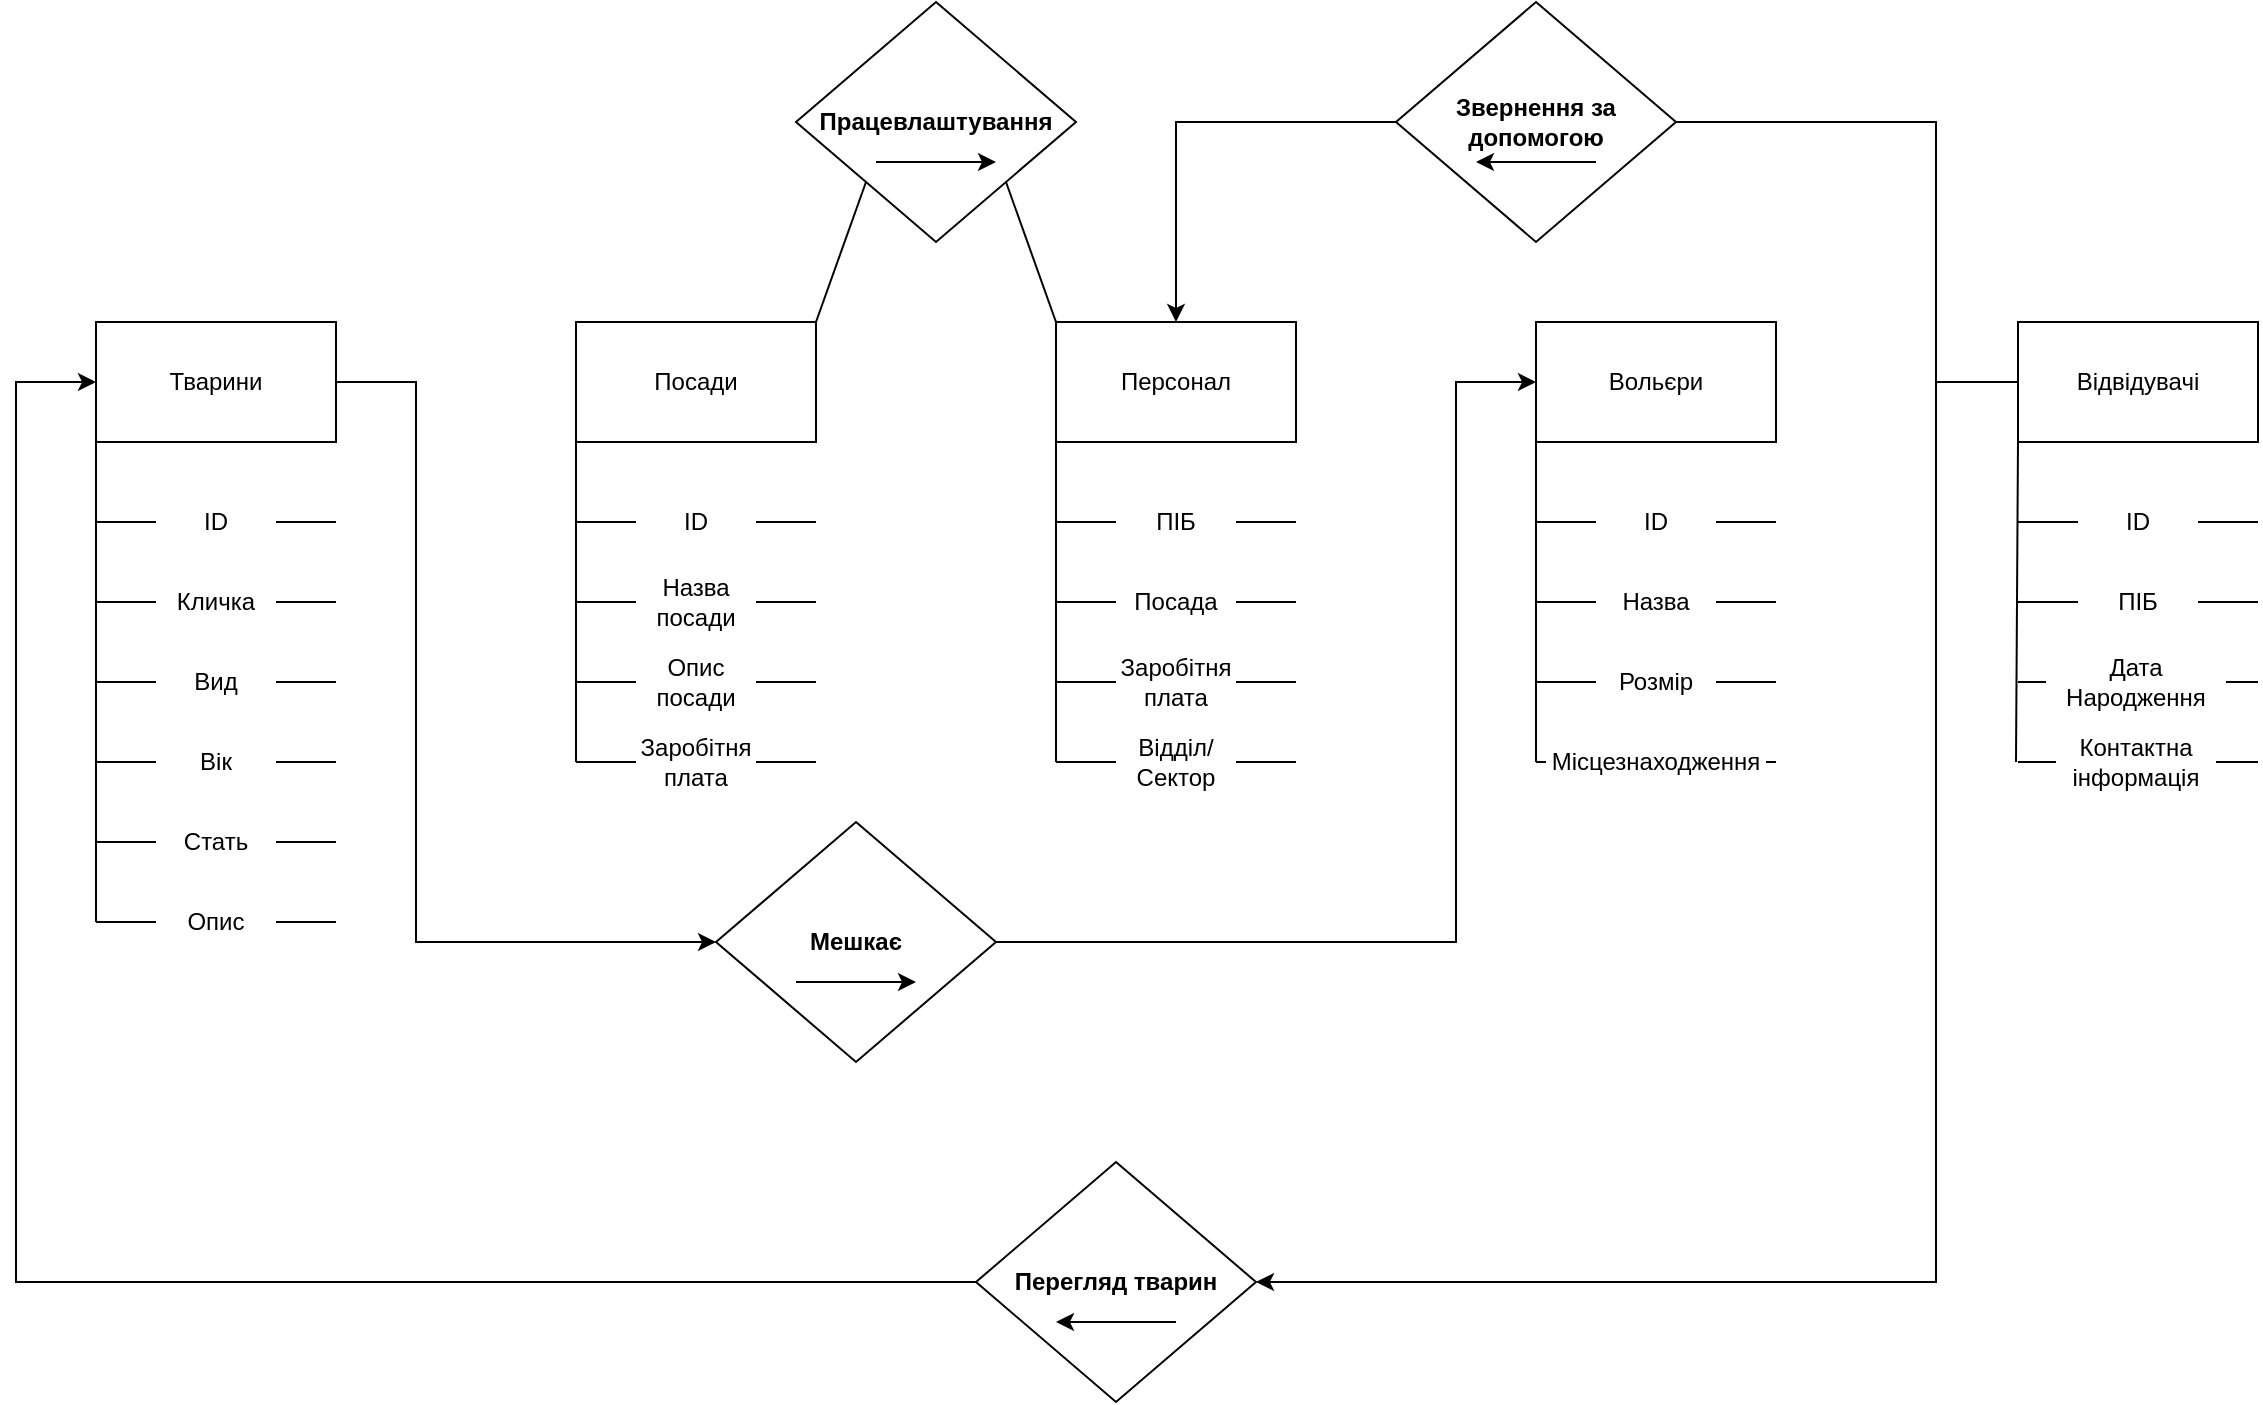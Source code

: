 <mxfile version="24.2.2" type="github">
  <diagram name="Страница — 1" id="UGFVoXprlMioHraaz0kg">
    <mxGraphModel dx="1741" dy="986" grid="1" gridSize="10" guides="1" tooltips="1" connect="1" arrows="1" fold="1" page="1" pageScale="1" pageWidth="827" pageHeight="1169" math="0" shadow="0">
      <root>
        <mxCell id="0" />
        <mxCell id="1" parent="0" />
        <mxCell id="njwZ9r9fnMR_rZ6JK7Yb-1" value="Тварини" style="rounded=0;whiteSpace=wrap;html=1;" vertex="1" parent="1">
          <mxGeometry x="160" y="200" width="120" height="60" as="geometry" />
        </mxCell>
        <mxCell id="njwZ9r9fnMR_rZ6JK7Yb-2" value="" style="endArrow=none;html=1;rounded=0;entryX=0;entryY=1;entryDx=0;entryDy=0;" edge="1" parent="1" target="njwZ9r9fnMR_rZ6JK7Yb-1">
          <mxGeometry width="50" height="50" relative="1" as="geometry">
            <mxPoint x="160" y="500" as="sourcePoint" />
            <mxPoint x="300" y="450" as="targetPoint" />
          </mxGeometry>
        </mxCell>
        <mxCell id="njwZ9r9fnMR_rZ6JK7Yb-3" value="" style="endArrow=none;html=1;rounded=0;" edge="1" parent="1" source="njwZ9r9fnMR_rZ6JK7Yb-9">
          <mxGeometry width="50" height="50" relative="1" as="geometry">
            <mxPoint x="160" y="300" as="sourcePoint" />
            <mxPoint x="280" y="300" as="targetPoint" />
          </mxGeometry>
        </mxCell>
        <mxCell id="njwZ9r9fnMR_rZ6JK7Yb-4" value="" style="endArrow=none;html=1;rounded=0;" edge="1" parent="1" source="njwZ9r9fnMR_rZ6JK7Yb-11">
          <mxGeometry width="50" height="50" relative="1" as="geometry">
            <mxPoint x="160" y="340" as="sourcePoint" />
            <mxPoint x="280" y="340" as="targetPoint" />
          </mxGeometry>
        </mxCell>
        <mxCell id="njwZ9r9fnMR_rZ6JK7Yb-5" value="" style="endArrow=none;html=1;rounded=0;" edge="1" parent="1" source="njwZ9r9fnMR_rZ6JK7Yb-13">
          <mxGeometry width="50" height="50" relative="1" as="geometry">
            <mxPoint x="160" y="380" as="sourcePoint" />
            <mxPoint x="280" y="380" as="targetPoint" />
          </mxGeometry>
        </mxCell>
        <mxCell id="njwZ9r9fnMR_rZ6JK7Yb-6" value="" style="endArrow=none;html=1;rounded=0;" edge="1" parent="1" source="njwZ9r9fnMR_rZ6JK7Yb-15">
          <mxGeometry width="50" height="50" relative="1" as="geometry">
            <mxPoint x="160" y="420" as="sourcePoint" />
            <mxPoint x="280" y="420" as="targetPoint" />
          </mxGeometry>
        </mxCell>
        <mxCell id="njwZ9r9fnMR_rZ6JK7Yb-7" value="" style="endArrow=none;html=1;rounded=0;" edge="1" parent="1" source="njwZ9r9fnMR_rZ6JK7Yb-18">
          <mxGeometry width="50" height="50" relative="1" as="geometry">
            <mxPoint x="160" y="460" as="sourcePoint" />
            <mxPoint x="280" y="460" as="targetPoint" />
          </mxGeometry>
        </mxCell>
        <mxCell id="njwZ9r9fnMR_rZ6JK7Yb-10" value="" style="endArrow=none;html=1;rounded=0;" edge="1" parent="1" target="njwZ9r9fnMR_rZ6JK7Yb-9">
          <mxGeometry width="50" height="50" relative="1" as="geometry">
            <mxPoint x="160" y="300" as="sourcePoint" />
            <mxPoint x="280" y="300" as="targetPoint" />
          </mxGeometry>
        </mxCell>
        <mxCell id="njwZ9r9fnMR_rZ6JK7Yb-9" value="ID" style="text;html=1;align=center;verticalAlign=middle;whiteSpace=wrap;rounded=0;" vertex="1" parent="1">
          <mxGeometry x="190" y="290" width="60" height="20" as="geometry" />
        </mxCell>
        <mxCell id="njwZ9r9fnMR_rZ6JK7Yb-12" value="" style="endArrow=none;html=1;rounded=0;" edge="1" parent="1" target="njwZ9r9fnMR_rZ6JK7Yb-11">
          <mxGeometry width="50" height="50" relative="1" as="geometry">
            <mxPoint x="160" y="340" as="sourcePoint" />
            <mxPoint x="280" y="340" as="targetPoint" />
          </mxGeometry>
        </mxCell>
        <mxCell id="njwZ9r9fnMR_rZ6JK7Yb-11" value="Кличка" style="text;html=1;align=center;verticalAlign=middle;whiteSpace=wrap;rounded=0;" vertex="1" parent="1">
          <mxGeometry x="190" y="330" width="60" height="20" as="geometry" />
        </mxCell>
        <mxCell id="njwZ9r9fnMR_rZ6JK7Yb-14" value="" style="endArrow=none;html=1;rounded=0;" edge="1" parent="1" target="njwZ9r9fnMR_rZ6JK7Yb-13">
          <mxGeometry width="50" height="50" relative="1" as="geometry">
            <mxPoint x="160" y="380" as="sourcePoint" />
            <mxPoint x="280" y="380" as="targetPoint" />
          </mxGeometry>
        </mxCell>
        <mxCell id="njwZ9r9fnMR_rZ6JK7Yb-13" value="Вид" style="text;html=1;align=center;verticalAlign=middle;whiteSpace=wrap;rounded=0;" vertex="1" parent="1">
          <mxGeometry x="190" y="370" width="60" height="20" as="geometry" />
        </mxCell>
        <mxCell id="njwZ9r9fnMR_rZ6JK7Yb-16" value="" style="endArrow=none;html=1;rounded=0;" edge="1" parent="1" target="njwZ9r9fnMR_rZ6JK7Yb-15">
          <mxGeometry width="50" height="50" relative="1" as="geometry">
            <mxPoint x="160" y="420" as="sourcePoint" />
            <mxPoint x="280" y="420" as="targetPoint" />
          </mxGeometry>
        </mxCell>
        <mxCell id="njwZ9r9fnMR_rZ6JK7Yb-15" value="Вік" style="text;html=1;align=center;verticalAlign=middle;whiteSpace=wrap;rounded=0;" vertex="1" parent="1">
          <mxGeometry x="190" y="410" width="60" height="20" as="geometry" />
        </mxCell>
        <mxCell id="njwZ9r9fnMR_rZ6JK7Yb-17" value="" style="endArrow=none;html=1;rounded=0;" edge="1" parent="1" source="njwZ9r9fnMR_rZ6JK7Yb-20">
          <mxGeometry width="50" height="50" relative="1" as="geometry">
            <mxPoint x="160" y="500" as="sourcePoint" />
            <mxPoint x="280" y="500" as="targetPoint" />
          </mxGeometry>
        </mxCell>
        <mxCell id="njwZ9r9fnMR_rZ6JK7Yb-19" value="" style="endArrow=none;html=1;rounded=0;" edge="1" parent="1" target="njwZ9r9fnMR_rZ6JK7Yb-18">
          <mxGeometry width="50" height="50" relative="1" as="geometry">
            <mxPoint x="160" y="460" as="sourcePoint" />
            <mxPoint x="280" y="460" as="targetPoint" />
          </mxGeometry>
        </mxCell>
        <mxCell id="njwZ9r9fnMR_rZ6JK7Yb-18" value="Стать" style="text;html=1;align=center;verticalAlign=middle;whiteSpace=wrap;rounded=0;" vertex="1" parent="1">
          <mxGeometry x="190" y="450" width="60" height="20" as="geometry" />
        </mxCell>
        <mxCell id="njwZ9r9fnMR_rZ6JK7Yb-21" value="" style="endArrow=none;html=1;rounded=0;" edge="1" parent="1" target="njwZ9r9fnMR_rZ6JK7Yb-20">
          <mxGeometry width="50" height="50" relative="1" as="geometry">
            <mxPoint x="160" y="500" as="sourcePoint" />
            <mxPoint x="280" y="500" as="targetPoint" />
          </mxGeometry>
        </mxCell>
        <mxCell id="njwZ9r9fnMR_rZ6JK7Yb-20" value="Опис" style="text;html=1;align=center;verticalAlign=middle;whiteSpace=wrap;rounded=0;" vertex="1" parent="1">
          <mxGeometry x="190" y="490" width="60" height="20" as="geometry" />
        </mxCell>
        <mxCell id="njwZ9r9fnMR_rZ6JK7Yb-22" value="Посади" style="rounded=0;whiteSpace=wrap;html=1;" vertex="1" parent="1">
          <mxGeometry x="400" y="200" width="120" height="60" as="geometry" />
        </mxCell>
        <mxCell id="njwZ9r9fnMR_rZ6JK7Yb-23" value="" style="endArrow=none;html=1;rounded=0;entryX=0;entryY=1;entryDx=0;entryDy=0;" edge="1" parent="1" target="njwZ9r9fnMR_rZ6JK7Yb-22">
          <mxGeometry width="50" height="50" relative="1" as="geometry">
            <mxPoint x="400" y="420" as="sourcePoint" />
            <mxPoint x="540" y="450" as="targetPoint" />
          </mxGeometry>
        </mxCell>
        <mxCell id="njwZ9r9fnMR_rZ6JK7Yb-24" value="" style="endArrow=none;html=1;rounded=0;" edge="1" parent="1" source="njwZ9r9fnMR_rZ6JK7Yb-30">
          <mxGeometry width="50" height="50" relative="1" as="geometry">
            <mxPoint x="400" y="300" as="sourcePoint" />
            <mxPoint x="520" y="300" as="targetPoint" />
          </mxGeometry>
        </mxCell>
        <mxCell id="njwZ9r9fnMR_rZ6JK7Yb-25" value="" style="endArrow=none;html=1;rounded=0;" edge="1" parent="1" source="njwZ9r9fnMR_rZ6JK7Yb-32">
          <mxGeometry width="50" height="50" relative="1" as="geometry">
            <mxPoint x="400" y="340" as="sourcePoint" />
            <mxPoint x="520" y="340" as="targetPoint" />
          </mxGeometry>
        </mxCell>
        <mxCell id="njwZ9r9fnMR_rZ6JK7Yb-26" value="" style="endArrow=none;html=1;rounded=0;" edge="1" parent="1" source="njwZ9r9fnMR_rZ6JK7Yb-34">
          <mxGeometry width="50" height="50" relative="1" as="geometry">
            <mxPoint x="400" y="380" as="sourcePoint" />
            <mxPoint x="520" y="380" as="targetPoint" />
          </mxGeometry>
        </mxCell>
        <mxCell id="njwZ9r9fnMR_rZ6JK7Yb-27" value="" style="endArrow=none;html=1;rounded=0;" edge="1" parent="1" source="njwZ9r9fnMR_rZ6JK7Yb-36">
          <mxGeometry width="50" height="50" relative="1" as="geometry">
            <mxPoint x="400" y="420" as="sourcePoint" />
            <mxPoint x="520" y="420" as="targetPoint" />
          </mxGeometry>
        </mxCell>
        <mxCell id="njwZ9r9fnMR_rZ6JK7Yb-29" value="" style="endArrow=none;html=1;rounded=0;" edge="1" parent="1" target="njwZ9r9fnMR_rZ6JK7Yb-30">
          <mxGeometry width="50" height="50" relative="1" as="geometry">
            <mxPoint x="400" y="300" as="sourcePoint" />
            <mxPoint x="520" y="300" as="targetPoint" />
          </mxGeometry>
        </mxCell>
        <mxCell id="njwZ9r9fnMR_rZ6JK7Yb-30" value="ID" style="text;html=1;align=center;verticalAlign=middle;whiteSpace=wrap;rounded=0;" vertex="1" parent="1">
          <mxGeometry x="430" y="290" width="60" height="20" as="geometry" />
        </mxCell>
        <mxCell id="njwZ9r9fnMR_rZ6JK7Yb-31" value="" style="endArrow=none;html=1;rounded=0;" edge="1" parent="1" target="njwZ9r9fnMR_rZ6JK7Yb-32">
          <mxGeometry width="50" height="50" relative="1" as="geometry">
            <mxPoint x="400" y="340" as="sourcePoint" />
            <mxPoint x="520" y="340" as="targetPoint" />
          </mxGeometry>
        </mxCell>
        <mxCell id="njwZ9r9fnMR_rZ6JK7Yb-32" value="Назва посади" style="text;html=1;align=center;verticalAlign=middle;whiteSpace=wrap;rounded=0;" vertex="1" parent="1">
          <mxGeometry x="430" y="330" width="60" height="20" as="geometry" />
        </mxCell>
        <mxCell id="njwZ9r9fnMR_rZ6JK7Yb-33" value="" style="endArrow=none;html=1;rounded=0;" edge="1" parent="1" target="njwZ9r9fnMR_rZ6JK7Yb-34">
          <mxGeometry width="50" height="50" relative="1" as="geometry">
            <mxPoint x="400" y="380" as="sourcePoint" />
            <mxPoint x="520" y="380" as="targetPoint" />
          </mxGeometry>
        </mxCell>
        <mxCell id="njwZ9r9fnMR_rZ6JK7Yb-34" value="Опис посади" style="text;html=1;align=center;verticalAlign=middle;whiteSpace=wrap;rounded=0;" vertex="1" parent="1">
          <mxGeometry x="430" y="370" width="60" height="20" as="geometry" />
        </mxCell>
        <mxCell id="njwZ9r9fnMR_rZ6JK7Yb-35" value="" style="endArrow=none;html=1;rounded=0;" edge="1" parent="1" target="njwZ9r9fnMR_rZ6JK7Yb-36">
          <mxGeometry width="50" height="50" relative="1" as="geometry">
            <mxPoint x="400" y="420" as="sourcePoint" />
            <mxPoint x="520" y="420" as="targetPoint" />
          </mxGeometry>
        </mxCell>
        <mxCell id="njwZ9r9fnMR_rZ6JK7Yb-36" value="Заробітня плата" style="text;html=1;align=center;verticalAlign=middle;whiteSpace=wrap;rounded=0;" vertex="1" parent="1">
          <mxGeometry x="430" y="410" width="60" height="20" as="geometry" />
        </mxCell>
        <mxCell id="njwZ9r9fnMR_rZ6JK7Yb-42" value="Персонал" style="rounded=0;whiteSpace=wrap;html=1;" vertex="1" parent="1">
          <mxGeometry x="640" y="200" width="120" height="60" as="geometry" />
        </mxCell>
        <mxCell id="njwZ9r9fnMR_rZ6JK7Yb-43" value="" style="endArrow=none;html=1;rounded=0;entryX=0;entryY=1;entryDx=0;entryDy=0;" edge="1" parent="1" target="njwZ9r9fnMR_rZ6JK7Yb-42">
          <mxGeometry width="50" height="50" relative="1" as="geometry">
            <mxPoint x="640" y="420" as="sourcePoint" />
            <mxPoint x="780" y="450" as="targetPoint" />
          </mxGeometry>
        </mxCell>
        <mxCell id="njwZ9r9fnMR_rZ6JK7Yb-44" value="" style="endArrow=none;html=1;rounded=0;" edge="1" parent="1" source="njwZ9r9fnMR_rZ6JK7Yb-50">
          <mxGeometry width="50" height="50" relative="1" as="geometry">
            <mxPoint x="640" y="300" as="sourcePoint" />
            <mxPoint x="760" y="300" as="targetPoint" />
          </mxGeometry>
        </mxCell>
        <mxCell id="njwZ9r9fnMR_rZ6JK7Yb-45" value="" style="endArrow=none;html=1;rounded=0;" edge="1" parent="1" source="njwZ9r9fnMR_rZ6JK7Yb-52">
          <mxGeometry width="50" height="50" relative="1" as="geometry">
            <mxPoint x="640" y="340" as="sourcePoint" />
            <mxPoint x="760" y="340" as="targetPoint" />
          </mxGeometry>
        </mxCell>
        <mxCell id="njwZ9r9fnMR_rZ6JK7Yb-46" value="" style="endArrow=none;html=1;rounded=0;" edge="1" parent="1" source="njwZ9r9fnMR_rZ6JK7Yb-54">
          <mxGeometry width="50" height="50" relative="1" as="geometry">
            <mxPoint x="640" y="380" as="sourcePoint" />
            <mxPoint x="760" y="380" as="targetPoint" />
          </mxGeometry>
        </mxCell>
        <mxCell id="njwZ9r9fnMR_rZ6JK7Yb-47" value="" style="endArrow=none;html=1;rounded=0;" edge="1" parent="1" source="njwZ9r9fnMR_rZ6JK7Yb-56">
          <mxGeometry width="50" height="50" relative="1" as="geometry">
            <mxPoint x="640" y="420" as="sourcePoint" />
            <mxPoint x="760" y="420" as="targetPoint" />
          </mxGeometry>
        </mxCell>
        <mxCell id="njwZ9r9fnMR_rZ6JK7Yb-49" value="" style="endArrow=none;html=1;rounded=0;" edge="1" parent="1" target="njwZ9r9fnMR_rZ6JK7Yb-50">
          <mxGeometry width="50" height="50" relative="1" as="geometry">
            <mxPoint x="640" y="300" as="sourcePoint" />
            <mxPoint x="760" y="300" as="targetPoint" />
          </mxGeometry>
        </mxCell>
        <mxCell id="njwZ9r9fnMR_rZ6JK7Yb-50" value="ПІБ" style="text;html=1;align=center;verticalAlign=middle;whiteSpace=wrap;rounded=0;" vertex="1" parent="1">
          <mxGeometry x="670" y="290" width="60" height="20" as="geometry" />
        </mxCell>
        <mxCell id="njwZ9r9fnMR_rZ6JK7Yb-51" value="" style="endArrow=none;html=1;rounded=0;" edge="1" parent="1" target="njwZ9r9fnMR_rZ6JK7Yb-52">
          <mxGeometry width="50" height="50" relative="1" as="geometry">
            <mxPoint x="640" y="340" as="sourcePoint" />
            <mxPoint x="760" y="340" as="targetPoint" />
          </mxGeometry>
        </mxCell>
        <mxCell id="njwZ9r9fnMR_rZ6JK7Yb-52" value="Посада" style="text;html=1;align=center;verticalAlign=middle;whiteSpace=wrap;rounded=0;" vertex="1" parent="1">
          <mxGeometry x="670" y="330" width="60" height="20" as="geometry" />
        </mxCell>
        <mxCell id="njwZ9r9fnMR_rZ6JK7Yb-53" value="" style="endArrow=none;html=1;rounded=0;" edge="1" parent="1" target="njwZ9r9fnMR_rZ6JK7Yb-54">
          <mxGeometry width="50" height="50" relative="1" as="geometry">
            <mxPoint x="640" y="380" as="sourcePoint" />
            <mxPoint x="760" y="380" as="targetPoint" />
          </mxGeometry>
        </mxCell>
        <mxCell id="njwZ9r9fnMR_rZ6JK7Yb-54" value="Заробітня плата" style="text;html=1;align=center;verticalAlign=middle;whiteSpace=wrap;rounded=0;" vertex="1" parent="1">
          <mxGeometry x="670" y="370" width="60" height="20" as="geometry" />
        </mxCell>
        <mxCell id="njwZ9r9fnMR_rZ6JK7Yb-55" value="" style="endArrow=none;html=1;rounded=0;" edge="1" parent="1" target="njwZ9r9fnMR_rZ6JK7Yb-56">
          <mxGeometry width="50" height="50" relative="1" as="geometry">
            <mxPoint x="640" y="420" as="sourcePoint" />
            <mxPoint x="760" y="420" as="targetPoint" />
          </mxGeometry>
        </mxCell>
        <mxCell id="njwZ9r9fnMR_rZ6JK7Yb-56" value="Відділ/Сектор" style="text;html=1;align=center;verticalAlign=middle;whiteSpace=wrap;rounded=0;" vertex="1" parent="1">
          <mxGeometry x="670" y="410" width="60" height="20" as="geometry" />
        </mxCell>
        <mxCell id="njwZ9r9fnMR_rZ6JK7Yb-62" value="Вольєри" style="rounded=0;whiteSpace=wrap;html=1;" vertex="1" parent="1">
          <mxGeometry x="880" y="200" width="120" height="60" as="geometry" />
        </mxCell>
        <mxCell id="njwZ9r9fnMR_rZ6JK7Yb-63" value="" style="endArrow=none;html=1;rounded=0;entryX=0;entryY=1;entryDx=0;entryDy=0;" edge="1" parent="1" target="njwZ9r9fnMR_rZ6JK7Yb-62">
          <mxGeometry width="50" height="50" relative="1" as="geometry">
            <mxPoint x="880" y="420" as="sourcePoint" />
            <mxPoint x="1020" y="450" as="targetPoint" />
          </mxGeometry>
        </mxCell>
        <mxCell id="njwZ9r9fnMR_rZ6JK7Yb-64" value="" style="endArrow=none;html=1;rounded=0;" edge="1" parent="1" source="njwZ9r9fnMR_rZ6JK7Yb-70">
          <mxGeometry width="50" height="50" relative="1" as="geometry">
            <mxPoint x="880" y="300" as="sourcePoint" />
            <mxPoint x="1000" y="300" as="targetPoint" />
          </mxGeometry>
        </mxCell>
        <mxCell id="njwZ9r9fnMR_rZ6JK7Yb-65" value="" style="endArrow=none;html=1;rounded=0;" edge="1" parent="1" source="njwZ9r9fnMR_rZ6JK7Yb-72">
          <mxGeometry width="50" height="50" relative="1" as="geometry">
            <mxPoint x="880" y="340" as="sourcePoint" />
            <mxPoint x="1000" y="340" as="targetPoint" />
          </mxGeometry>
        </mxCell>
        <mxCell id="njwZ9r9fnMR_rZ6JK7Yb-66" value="" style="endArrow=none;html=1;rounded=0;" edge="1" parent="1" source="njwZ9r9fnMR_rZ6JK7Yb-74">
          <mxGeometry width="50" height="50" relative="1" as="geometry">
            <mxPoint x="880" y="380" as="sourcePoint" />
            <mxPoint x="1000" y="380" as="targetPoint" />
          </mxGeometry>
        </mxCell>
        <mxCell id="njwZ9r9fnMR_rZ6JK7Yb-67" value="" style="endArrow=none;html=1;rounded=0;" edge="1" parent="1" source="njwZ9r9fnMR_rZ6JK7Yb-76">
          <mxGeometry width="50" height="50" relative="1" as="geometry">
            <mxPoint x="880" y="420" as="sourcePoint" />
            <mxPoint x="1000" y="420" as="targetPoint" />
          </mxGeometry>
        </mxCell>
        <mxCell id="njwZ9r9fnMR_rZ6JK7Yb-69" value="" style="endArrow=none;html=1;rounded=0;" edge="1" parent="1" target="njwZ9r9fnMR_rZ6JK7Yb-70">
          <mxGeometry width="50" height="50" relative="1" as="geometry">
            <mxPoint x="880" y="300" as="sourcePoint" />
            <mxPoint x="1000" y="300" as="targetPoint" />
          </mxGeometry>
        </mxCell>
        <mxCell id="njwZ9r9fnMR_rZ6JK7Yb-70" value="ID" style="text;html=1;align=center;verticalAlign=middle;whiteSpace=wrap;rounded=0;" vertex="1" parent="1">
          <mxGeometry x="910" y="290" width="60" height="20" as="geometry" />
        </mxCell>
        <mxCell id="njwZ9r9fnMR_rZ6JK7Yb-71" value="" style="endArrow=none;html=1;rounded=0;" edge="1" parent="1" target="njwZ9r9fnMR_rZ6JK7Yb-72">
          <mxGeometry width="50" height="50" relative="1" as="geometry">
            <mxPoint x="880" y="340" as="sourcePoint" />
            <mxPoint x="1000" y="340" as="targetPoint" />
          </mxGeometry>
        </mxCell>
        <mxCell id="njwZ9r9fnMR_rZ6JK7Yb-72" value="Назва" style="text;html=1;align=center;verticalAlign=middle;whiteSpace=wrap;rounded=0;" vertex="1" parent="1">
          <mxGeometry x="910" y="330" width="60" height="20" as="geometry" />
        </mxCell>
        <mxCell id="njwZ9r9fnMR_rZ6JK7Yb-73" value="" style="endArrow=none;html=1;rounded=0;" edge="1" parent="1" target="njwZ9r9fnMR_rZ6JK7Yb-74">
          <mxGeometry width="50" height="50" relative="1" as="geometry">
            <mxPoint x="880" y="380" as="sourcePoint" />
            <mxPoint x="1000" y="380" as="targetPoint" />
          </mxGeometry>
        </mxCell>
        <mxCell id="njwZ9r9fnMR_rZ6JK7Yb-74" value="Розмір" style="text;html=1;align=center;verticalAlign=middle;whiteSpace=wrap;rounded=0;" vertex="1" parent="1">
          <mxGeometry x="910" y="370" width="60" height="20" as="geometry" />
        </mxCell>
        <mxCell id="njwZ9r9fnMR_rZ6JK7Yb-75" value="" style="endArrow=none;html=1;rounded=0;" edge="1" parent="1" target="njwZ9r9fnMR_rZ6JK7Yb-76">
          <mxGeometry width="50" height="50" relative="1" as="geometry">
            <mxPoint x="880" y="420" as="sourcePoint" />
            <mxPoint x="1000" y="420" as="targetPoint" />
          </mxGeometry>
        </mxCell>
        <mxCell id="njwZ9r9fnMR_rZ6JK7Yb-76" value="Місцезнаходження" style="text;html=1;align=center;verticalAlign=middle;whiteSpace=wrap;rounded=0;" vertex="1" parent="1">
          <mxGeometry x="885" y="410" width="110" height="20" as="geometry" />
        </mxCell>
        <mxCell id="njwZ9r9fnMR_rZ6JK7Yb-121" style="edgeStyle=orthogonalEdgeStyle;rounded=0;orthogonalLoop=1;jettySize=auto;html=1;exitX=0;exitY=0.5;exitDx=0;exitDy=0;entryX=0;entryY=0.5;entryDx=0;entryDy=0;" edge="1" parent="1" source="njwZ9r9fnMR_rZ6JK7Yb-122" target="njwZ9r9fnMR_rZ6JK7Yb-1">
          <mxGeometry relative="1" as="geometry">
            <mxPoint x="1060" y="620" as="targetPoint" />
            <Array as="points">
              <mxPoint x="120" y="230" />
            </Array>
          </mxGeometry>
        </mxCell>
        <mxCell id="njwZ9r9fnMR_rZ6JK7Yb-124" style="edgeStyle=orthogonalEdgeStyle;rounded=0;orthogonalLoop=1;jettySize=auto;html=1;exitX=0;exitY=0.5;exitDx=0;exitDy=0;" edge="1" parent="1" source="njwZ9r9fnMR_rZ6JK7Yb-82" target="njwZ9r9fnMR_rZ6JK7Yb-122">
          <mxGeometry relative="1" as="geometry">
            <Array as="points">
              <mxPoint x="1080" y="230" />
              <mxPoint x="1080" y="680" />
            </Array>
          </mxGeometry>
        </mxCell>
        <mxCell id="njwZ9r9fnMR_rZ6JK7Yb-126" style="edgeStyle=orthogonalEdgeStyle;rounded=0;orthogonalLoop=1;jettySize=auto;html=1;exitX=0;exitY=0.5;exitDx=0;exitDy=0;entryX=0.5;entryY=0;entryDx=0;entryDy=0;" edge="1" parent="1" source="njwZ9r9fnMR_rZ6JK7Yb-82" target="njwZ9r9fnMR_rZ6JK7Yb-42">
          <mxGeometry relative="1" as="geometry">
            <mxPoint x="740" y="110" as="targetPoint" />
            <Array as="points">
              <mxPoint x="1080" y="230" />
              <mxPoint x="1080" y="100" />
              <mxPoint x="700" y="100" />
            </Array>
          </mxGeometry>
        </mxCell>
        <mxCell id="njwZ9r9fnMR_rZ6JK7Yb-82" value="Відвідувачі" style="rounded=0;whiteSpace=wrap;html=1;" vertex="1" parent="1">
          <mxGeometry x="1121" y="200" width="120" height="60" as="geometry" />
        </mxCell>
        <mxCell id="njwZ9r9fnMR_rZ6JK7Yb-83" value="" style="endArrow=none;html=1;rounded=0;entryX=0;entryY=1;entryDx=0;entryDy=0;" edge="1" parent="1" target="njwZ9r9fnMR_rZ6JK7Yb-82">
          <mxGeometry width="50" height="50" relative="1" as="geometry">
            <mxPoint x="1120" y="420" as="sourcePoint" />
            <mxPoint x="1261" y="450" as="targetPoint" />
          </mxGeometry>
        </mxCell>
        <mxCell id="njwZ9r9fnMR_rZ6JK7Yb-84" value="" style="endArrow=none;html=1;rounded=0;" edge="1" parent="1" source="njwZ9r9fnMR_rZ6JK7Yb-90">
          <mxGeometry width="50" height="50" relative="1" as="geometry">
            <mxPoint x="1121" y="300" as="sourcePoint" />
            <mxPoint x="1241" y="300" as="targetPoint" />
          </mxGeometry>
        </mxCell>
        <mxCell id="njwZ9r9fnMR_rZ6JK7Yb-85" value="" style="endArrow=none;html=1;rounded=0;" edge="1" parent="1" source="njwZ9r9fnMR_rZ6JK7Yb-92">
          <mxGeometry width="50" height="50" relative="1" as="geometry">
            <mxPoint x="1121" y="340" as="sourcePoint" />
            <mxPoint x="1241" y="340" as="targetPoint" />
          </mxGeometry>
        </mxCell>
        <mxCell id="njwZ9r9fnMR_rZ6JK7Yb-86" value="" style="endArrow=none;html=1;rounded=0;" edge="1" parent="1" source="njwZ9r9fnMR_rZ6JK7Yb-94">
          <mxGeometry width="50" height="50" relative="1" as="geometry">
            <mxPoint x="1121" y="380" as="sourcePoint" />
            <mxPoint x="1241" y="380" as="targetPoint" />
          </mxGeometry>
        </mxCell>
        <mxCell id="njwZ9r9fnMR_rZ6JK7Yb-87" value="" style="endArrow=none;html=1;rounded=0;" edge="1" parent="1" source="njwZ9r9fnMR_rZ6JK7Yb-96">
          <mxGeometry width="50" height="50" relative="1" as="geometry">
            <mxPoint x="1121" y="420" as="sourcePoint" />
            <mxPoint x="1241" y="420" as="targetPoint" />
          </mxGeometry>
        </mxCell>
        <mxCell id="njwZ9r9fnMR_rZ6JK7Yb-89" value="" style="endArrow=none;html=1;rounded=0;" edge="1" parent="1" target="njwZ9r9fnMR_rZ6JK7Yb-90">
          <mxGeometry width="50" height="50" relative="1" as="geometry">
            <mxPoint x="1121" y="300" as="sourcePoint" />
            <mxPoint x="1241" y="300" as="targetPoint" />
          </mxGeometry>
        </mxCell>
        <mxCell id="njwZ9r9fnMR_rZ6JK7Yb-90" value="ID" style="text;html=1;align=center;verticalAlign=middle;whiteSpace=wrap;rounded=0;" vertex="1" parent="1">
          <mxGeometry x="1151" y="290" width="60" height="20" as="geometry" />
        </mxCell>
        <mxCell id="njwZ9r9fnMR_rZ6JK7Yb-91" value="" style="endArrow=none;html=1;rounded=0;" edge="1" parent="1" target="njwZ9r9fnMR_rZ6JK7Yb-92">
          <mxGeometry width="50" height="50" relative="1" as="geometry">
            <mxPoint x="1121" y="340" as="sourcePoint" />
            <mxPoint x="1241" y="340" as="targetPoint" />
          </mxGeometry>
        </mxCell>
        <mxCell id="njwZ9r9fnMR_rZ6JK7Yb-92" value="ПІБ" style="text;html=1;align=center;verticalAlign=middle;whiteSpace=wrap;rounded=0;" vertex="1" parent="1">
          <mxGeometry x="1151" y="330" width="60" height="20" as="geometry" />
        </mxCell>
        <mxCell id="njwZ9r9fnMR_rZ6JK7Yb-93" value="" style="endArrow=none;html=1;rounded=0;" edge="1" parent="1" target="njwZ9r9fnMR_rZ6JK7Yb-94">
          <mxGeometry width="50" height="50" relative="1" as="geometry">
            <mxPoint x="1121" y="380" as="sourcePoint" />
            <mxPoint x="1241" y="380" as="targetPoint" />
          </mxGeometry>
        </mxCell>
        <mxCell id="njwZ9r9fnMR_rZ6JK7Yb-94" value="Дата Народження" style="text;html=1;align=center;verticalAlign=middle;whiteSpace=wrap;rounded=0;" vertex="1" parent="1">
          <mxGeometry x="1135" y="370" width="90" height="20" as="geometry" />
        </mxCell>
        <mxCell id="njwZ9r9fnMR_rZ6JK7Yb-95" value="" style="endArrow=none;html=1;rounded=0;" edge="1" parent="1" target="njwZ9r9fnMR_rZ6JK7Yb-96">
          <mxGeometry width="50" height="50" relative="1" as="geometry">
            <mxPoint x="1121" y="420" as="sourcePoint" />
            <mxPoint x="1241" y="420" as="targetPoint" />
          </mxGeometry>
        </mxCell>
        <mxCell id="njwZ9r9fnMR_rZ6JK7Yb-96" value="Контактна інформація" style="text;html=1;align=center;verticalAlign=middle;whiteSpace=wrap;rounded=0;" vertex="1" parent="1">
          <mxGeometry x="1140" y="410" width="80" height="20" as="geometry" />
        </mxCell>
        <mxCell id="njwZ9r9fnMR_rZ6JK7Yb-104" value="" style="edgeStyle=orthogonalEdgeStyle;rounded=0;orthogonalLoop=1;jettySize=auto;html=1;exitX=1;exitY=0.5;exitDx=0;exitDy=0;entryX=0;entryY=0.5;entryDx=0;entryDy=0;" edge="1" parent="1" source="njwZ9r9fnMR_rZ6JK7Yb-1" target="njwZ9r9fnMR_rZ6JK7Yb-103">
          <mxGeometry relative="1" as="geometry">
            <mxPoint x="880" y="230" as="targetPoint" />
            <mxPoint x="280" y="230" as="sourcePoint" />
            <Array as="points">
              <mxPoint x="320" y="230" />
              <mxPoint x="320" y="510" />
            </Array>
          </mxGeometry>
        </mxCell>
        <mxCell id="njwZ9r9fnMR_rZ6JK7Yb-105" style="edgeStyle=orthogonalEdgeStyle;rounded=0;orthogonalLoop=1;jettySize=auto;html=1;exitX=1;exitY=0.5;exitDx=0;exitDy=0;entryX=0;entryY=0.5;entryDx=0;entryDy=0;" edge="1" parent="1" source="njwZ9r9fnMR_rZ6JK7Yb-103" target="njwZ9r9fnMR_rZ6JK7Yb-62">
          <mxGeometry relative="1" as="geometry">
            <Array as="points">
              <mxPoint x="840" y="510" />
              <mxPoint x="840" y="230" />
            </Array>
          </mxGeometry>
        </mxCell>
        <mxCell id="njwZ9r9fnMR_rZ6JK7Yb-103" value="&lt;b&gt;Мешкає&lt;/b&gt;" style="rhombus;whiteSpace=wrap;html=1;" vertex="1" parent="1">
          <mxGeometry x="470" y="450" width="140" height="120" as="geometry" />
        </mxCell>
        <mxCell id="njwZ9r9fnMR_rZ6JK7Yb-113" value="" style="endArrow=classic;html=1;rounded=0;" edge="1" parent="1">
          <mxGeometry width="50" height="50" relative="1" as="geometry">
            <mxPoint x="510" y="530" as="sourcePoint" />
            <mxPoint x="570" y="530" as="targetPoint" />
          </mxGeometry>
        </mxCell>
        <mxCell id="njwZ9r9fnMR_rZ6JK7Yb-115" value="&lt;b&gt;Працевлаштування&lt;/b&gt;" style="rhombus;whiteSpace=wrap;html=1;" vertex="1" parent="1">
          <mxGeometry x="510" y="40" width="140" height="120" as="geometry" />
        </mxCell>
        <mxCell id="njwZ9r9fnMR_rZ6JK7Yb-118" value="" style="endArrow=none;html=1;rounded=0;exitX=1;exitY=0;exitDx=0;exitDy=0;entryX=0;entryY=1;entryDx=0;entryDy=0;" edge="1" parent="1" source="njwZ9r9fnMR_rZ6JK7Yb-22" target="njwZ9r9fnMR_rZ6JK7Yb-115">
          <mxGeometry width="50" height="50" relative="1" as="geometry">
            <mxPoint x="550" y="260" as="sourcePoint" />
            <mxPoint x="600" y="210" as="targetPoint" />
          </mxGeometry>
        </mxCell>
        <mxCell id="njwZ9r9fnMR_rZ6JK7Yb-119" value="" style="endArrow=none;html=1;rounded=0;exitX=0;exitY=0;exitDx=0;exitDy=0;entryX=1;entryY=1;entryDx=0;entryDy=0;" edge="1" parent="1" source="njwZ9r9fnMR_rZ6JK7Yb-42" target="njwZ9r9fnMR_rZ6JK7Yb-115">
          <mxGeometry width="50" height="50" relative="1" as="geometry">
            <mxPoint x="615" y="200" as="sourcePoint" />
            <mxPoint x="640" y="130" as="targetPoint" />
          </mxGeometry>
        </mxCell>
        <mxCell id="njwZ9r9fnMR_rZ6JK7Yb-120" value="" style="endArrow=classic;html=1;rounded=0;" edge="1" parent="1">
          <mxGeometry width="50" height="50" relative="1" as="geometry">
            <mxPoint x="550" y="120" as="sourcePoint" />
            <mxPoint x="610" y="120" as="targetPoint" />
          </mxGeometry>
        </mxCell>
        <mxCell id="njwZ9r9fnMR_rZ6JK7Yb-122" value="&lt;b&gt;Перегляд тварин&lt;/b&gt;" style="rhombus;whiteSpace=wrap;html=1;" vertex="1" parent="1">
          <mxGeometry x="600" y="620" width="140" height="120" as="geometry" />
        </mxCell>
        <mxCell id="njwZ9r9fnMR_rZ6JK7Yb-125" value="" style="endArrow=classic;html=1;rounded=0;" edge="1" parent="1">
          <mxGeometry width="50" height="50" relative="1" as="geometry">
            <mxPoint x="700" y="700" as="sourcePoint" />
            <mxPoint x="640" y="700" as="targetPoint" />
          </mxGeometry>
        </mxCell>
        <mxCell id="njwZ9r9fnMR_rZ6JK7Yb-127" value="&lt;b&gt;Звернення за допомогою&lt;/b&gt;" style="rhombus;whiteSpace=wrap;html=1;" vertex="1" parent="1">
          <mxGeometry x="810" y="40" width="140" height="120" as="geometry" />
        </mxCell>
        <mxCell id="njwZ9r9fnMR_rZ6JK7Yb-128" value="" style="endArrow=classic;html=1;rounded=0;" edge="1" parent="1">
          <mxGeometry width="50" height="50" relative="1" as="geometry">
            <mxPoint x="910" y="120" as="sourcePoint" />
            <mxPoint x="850" y="120" as="targetPoint" />
          </mxGeometry>
        </mxCell>
      </root>
    </mxGraphModel>
  </diagram>
</mxfile>
